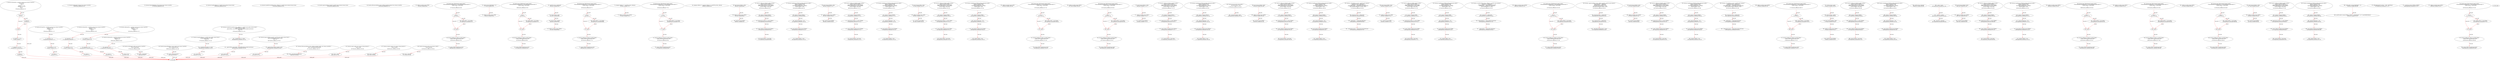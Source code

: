 digraph  {
13 [label="2_ function mul(uint256 a, uint256 b) internal pure returns (uint256) {\n        if (a == 0) {\n            return 0;\n        }\n        uint256 c = a * b;\n        require(c / a == b);\n        return c;\n    }\n13-function_definition-3-10", method="mul(uint256 a,uint256 b)", type_label=function_definition];
30 [label="3_ if_a == 0\n30-if-4-6", method="mul(uint256 a,uint256 b)", type_label=if];
2378 [label="3_ end_if", method="mul(uint256 a,uint256 b)", type_label=end_if];
35 [label="4_ return 0;\n35-return-5-5", method="mul(uint256 a,uint256 b)", type_label=return];
37 [label="6_ uint256 c = a * b;\n37-new_variable-7-7", method="mul(uint256 a,uint256 b)", type_label=new_variable];
45 [label="7_ require(c / a == b);\n45-expression_statement-8-8", method="mul(uint256 a,uint256 b)", type_label=expression_statement];
54 [label="8_ return c;\n54-return-9-9", method="mul(uint256 a,uint256 b)", type_label=return];
56 [label="10_ function div(uint256 a, uint256 b) internal pure returns (uint256) {\n        require(b > 0);\n        uint256 c = a / b;\n        return c;\n    }\n56-function_definition-11-15", method="div(uint256 a,uint256 b)", type_label=function_definition];
73 [label="11_ require(b > 0);\n73-expression_statement-12-12", method="div(uint256 a,uint256 b)", type_label=expression_statement];
80 [label="12_ uint256 c = a / b;\n80-new_variable-13-13", method="div(uint256 a,uint256 b)", type_label=new_variable];
88 [label="13_ return c;\n88-return-14-14", method="div(uint256 a,uint256 b)", type_label=return];
90 [label="15_ function sub(uint256 a, uint256 b) internal pure returns (uint256) {\n        require(b <= a);\n        uint256 c = a - b;\n        return c;\n    }\n90-function_definition-16-20", method="sub(uint256 a,uint256 b)", type_label=function_definition];
107 [label="16_ require(b <= a);\n107-expression_statement-17-17", method="sub(uint256 a,uint256 b)", type_label=expression_statement];
114 [label="17_ uint256 c = a - b;\n114-new_variable-18-18", method="sub(uint256 a,uint256 b)", type_label=new_variable];
122 [label="18_ return c;\n122-return-19-19", method="sub(uint256 a,uint256 b)", type_label=return];
124 [label="20_ function add(uint256 a, uint256 b) internal pure returns (uint256) {\n        uint256 c = a + b;\n        require(c >= a);\n        return c;\n    }\n124-function_definition-21-25", method="add(uint256 a,uint256 b)", type_label=function_definition];
141 [label="21_ uint256 c = a + b;\n141-new_variable-22-22", method="add(uint256 a,uint256 b)", type_label=new_variable];
149 [label="22_ require(c >= a);\n149-expression_statement-23-23", method="add(uint256 a,uint256 b)", type_label=expression_statement];
156 [label="23_ return c;\n156-return-24-24", method="add(uint256 a,uint256 b)", type_label=return];
158 [label="25_ function mod(uint256 a, uint256 b) internal pure returns (uint256) {\n        require(b != 0);\n        return a % b;\n    }\n158-function_definition-26-29", method="mod(uint256 a,uint256 b)", type_label=function_definition];
175 [label="26_ require(b != 0);\n175-expression_statement-27-27", method="mod(uint256 a,uint256 b)", type_label=expression_statement];
182 [label="27_ return a % b;\n182-return-28-28", method="mod(uint256 a,uint256 b)", type_label=return];
189 [label="31_ function totalSupply() external view returns (uint256);\n189-function_definition-32-32", method="totalSupply()", type_label=function_definition];
197 [label="32_ function balanceOf(address who) external view returns (uint256);\n197-function_definition-33-33", method="balanceOf(address who)", type_label=function_definition];
209 [label="33_ function transfer(address to, uint256 value) external returns (bool);\n209-function_definition-34-34", method="transfer(address to,uint256 value)", type_label=function_definition];
224 [label="34_ function transferFrom(address from, address to, uint256 value) external returns (bool);\n224-function_definition-35-35", method="transferFrom(address from,address to,uint256 value)", type_label=function_definition];
243 [label="35_ function approve(address spender, uint256 value) external returns (bool);\n243-function_definition-36-36", method="approve(address spender,uint256 value)", type_label=function_definition];
258 [label="36_ function allowance(address owner, address spender) external view returns (uint256);\n258-function_definition-37-37", method="allowance(address owner,address spender)", type_label=function_definition];
323 [label="43_ address payable winner_TOD3;\n323-new_variable-44-44", method="", type_label=new_variable];
327 [label="44_ function play_TOD3(bytes32 guess) public{\n       if (keccak256(abi.encode(guess)) == keccak256(abi.encode('hello'))) {\n            winner_TOD3 = msg.sender;\n        }\n    }\n327-function_definition-45-49", method="play_TOD3(bytes32 guess)", type_label=function_definition];
335 [label="45_ if\n335-if-46-48", method="play_TOD3(bytes32 guess)", type_label=if];
2683 [label="45_ end_if", method="play_TOD3(bytes32 guess)", type_label=end_if];
357 [label="46_ winner_TOD3 = msg.sender;\n357-expression_statement-47-47", method="play_TOD3(bytes32 guess)", type_label=expression_statement];
363 [label="49_ function getReward_TOD3() payable public{\n       winner_TOD3.transfer(msg.value);\n    }\n363-function_definition-50-52", method="getReward_TOD3()", type_label=function_definition];
368 [label="50_ winner_TOD3.transfer(msg.value);\n368-expression_statement-51-51", method="getReward_TOD3()", type_label=expression_statement];
377 [label="52_ uint8 constant DECIMALS = 18;\n377-new_variable-53-53", method="", type_label=new_variable];
382 [label="53_ address payable winner_TOD9;\n382-new_variable-54-54", method="", type_label=new_variable];
386 [label="54_ function play_TOD9(bytes32 guess) public{\n       if (keccak256(abi.encode(guess)) == keccak256(abi.encode('hello'))) {\n            winner_TOD9 = msg.sender;\n        }\n    }\n386-function_definition-55-59", method="play_TOD9(bytes32 guess)", type_label=function_definition];
394 [label="55_ if\n394-if-56-58", method="play_TOD9(bytes32 guess)", type_label=if];
2742 [label="55_ end_if", method="play_TOD9(bytes32 guess)", type_label=end_if];
416 [label="56_ winner_TOD9 = msg.sender;\n416-expression_statement-57-57", method="play_TOD9(bytes32 guess)", type_label=expression_statement];
422 [label="59_ function getReward_TOD9() payable public{\n       winner_TOD9.transfer(msg.value);\n    }\n422-function_definition-60-62", method="getReward_TOD9()", type_label=function_definition];
427 [label="60_ winner_TOD9.transfer(msg.value);\n427-expression_statement-61-61", method="getReward_TOD9()", type_label=expression_statement];
436 [label="62_ uint256 private _totalSupply;\n436-new_variable-63-63", method="", type_label=new_variable];
441 [label="63_ string private _name;\n441-new_variable-64-64", method="", type_label=new_variable];
446 [label="64_ string private _symbol;\n446-new_variable-65-65", method="", type_label=new_variable];
451 [label="65_ address payable winner_TOD25;\n451-new_variable-66-66", method="", type_label=new_variable];
455 [label="66_ function play_TOD25(bytes32 guess) public{\n       if (keccak256(abi.encode(guess)) == keccak256(abi.encode('hello'))) {\n            winner_TOD25 = msg.sender;\n        }\n    }\n455-function_definition-67-71", method="play_TOD25(bytes32 guess)", type_label=function_definition];
463 [label="67_ if\n463-if-68-70", method="play_TOD25(bytes32 guess)", type_label=if];
2811 [label="67_ end_if", method="play_TOD25(bytes32 guess)", type_label=end_if];
485 [label="68_ winner_TOD25 = msg.sender;\n485-expression_statement-69-69", method="play_TOD25(bytes32 guess)", type_label=expression_statement];
491 [label="71_ function getReward_TOD25() payable public{\n       winner_TOD25.transfer(msg.value);\n    }\n491-function_definition-72-74", method="getReward_TOD25()", type_label=function_definition];
496 [label="72_ winner_TOD25.transfer(msg.value);\n496-expression_statement-73-73", method="getReward_TOD25()", type_label=expression_statement];
505 [label="74_ mapping (address => uint256) private _balances;\n505-new_variable-75-75", method="", type_label=new_variable];
512 [label="75_ address payable winner_TOD19;\n512-new_variable-76-76", method="", type_label=new_variable];
516 [label="76_ function play_TOD19(bytes32 guess) public{\n       if (keccak256(abi.encode(guess)) == keccak256(abi.encode('hello'))) {\n            winner_TOD19 = msg.sender;\n        }\n    }\n516-function_definition-77-81", method="play_TOD19(bytes32 guess)", type_label=function_definition];
524 [label="77_ if\n524-if-78-80", method="play_TOD19(bytes32 guess)", type_label=if];
2872 [label="77_ end_if", method="play_TOD19(bytes32 guess)", type_label=end_if];
546 [label="78_ winner_TOD19 = msg.sender;\n546-expression_statement-79-79", method="play_TOD19(bytes32 guess)", type_label=expression_statement];
552 [label="81_ function getReward_TOD19() payable public{\n       winner_TOD19.transfer(msg.value);\n    }\n552-function_definition-82-84", method="getReward_TOD19()", type_label=function_definition];
557 [label="82_ winner_TOD19.transfer(msg.value);\n557-expression_statement-83-83", method="getReward_TOD19()", type_label=expression_statement];
566 [label="84_ mapping (address => mapping (address => uint256)) private _allowed;\n566-new_variable-85-85", method="", type_label=new_variable];
575 [label="85_ function totalSupply() public view returns (uint256) {\n        return _totalSupply;\n    }\n575-function_definition-86-88", method="totalSupply()", type_label=function_definition];
584 [label="86_ return _totalSupply;\n584-return-87-87", method="totalSupply()", type_label=return];
586 [label="88_ bool claimed_TOD32 = false;\n586-new_variable-89-89", method="", type_label=new_variable];
592 [label="89_ address payable owner_TOD32;\n592-new_variable-90-90", method="", type_label=new_variable];
596 [label="90_ uint256 reward_TOD32;\n596-new_variable-91-91", method="", type_label=new_variable];
600 [label="91_ function setReward_TOD32() public payable {\n        require (!claimed_TOD32);\n        require(msg.sender == owner_TOD32);\n        owner_TOD32.transfer(reward_TOD32);\n        reward_TOD32 = msg.value;\n    }\n600-function_definition-92-97", method="setReward_TOD32()", type_label=function_definition];
605 [label="92_ require (!claimed_TOD32);\n605-expression_statement-93-93", method="setReward_TOD32()", type_label=expression_statement];
611 [label="93_ require(msg.sender == owner_TOD32);\n611-expression_statement-94-94", method="setReward_TOD32()", type_label=expression_statement];
620 [label="94_ owner_TOD32.transfer(reward_TOD32);\n620-expression_statement-95-95", method="setReward_TOD32()", type_label=expression_statement];
627 [label="95_ reward_TOD32 = msg.value;\n627-expression_statement-96-96", method="setReward_TOD32()", type_label=expression_statement];
633 [label="97_ function claimReward_TOD32(uint256 submission) public {\n        require (!claimed_TOD32);\n        require(submission < 10);\n        msg.sender.transfer(reward_TOD32);\n        claimed_TOD32 = true;\n    }\n633-function_definition-98-103", method="claimReward_TOD32(uint256 submission)", type_label=function_definition];
641 [label="98_ require (!claimed_TOD32);\n641-expression_statement-99-99", method="claimReward_TOD32(uint256 submission)", type_label=expression_statement];
647 [label="99_ require(submission < 10);\n647-expression_statement-100-100", method="claimReward_TOD32(uint256 submission)", type_label=expression_statement];
654 [label="100_ msg.sender.transfer(reward_TOD32);\n654-expression_statement-101-101", method="claimReward_TOD32(uint256 submission)", type_label=expression_statement];
663 [label="101_ claimed_TOD32 = true;\n663-expression_statement-102-102", method="claimReward_TOD32(uint256 submission)", type_label=expression_statement];
668 [label="103_ function balanceOf(address owner) public view returns (uint256) {\n        return _balances[owner];\n    }\n668-function_definition-104-106", method="balanceOf(address owner)", type_label=function_definition];
681 [label="104_ return _balances[owner];\n681-return-105-105", method="balanceOf(address owner)", type_label=return];
685 [label="106_ bool claimed_TOD38 = false;\n685-new_variable-107-107", method="", type_label=new_variable];
691 [label="107_ address payable owner_TOD38;\n691-new_variable-108-108", method="", type_label=new_variable];
695 [label="108_ uint256 reward_TOD38;\n695-new_variable-109-109", method="", type_label=new_variable];
699 [label="109_ function setReward_TOD38() public payable {\n        require (!claimed_TOD38);\n        require(msg.sender == owner_TOD38);\n        owner_TOD38.transfer(reward_TOD38);\n        reward_TOD38 = msg.value;\n    }\n699-function_definition-110-115", method="setReward_TOD38()", type_label=function_definition];
704 [label="110_ require (!claimed_TOD38);\n704-expression_statement-111-111", method="setReward_TOD38()", type_label=expression_statement];
710 [label="111_ require(msg.sender == owner_TOD38);\n710-expression_statement-112-112", method="setReward_TOD38()", type_label=expression_statement];
719 [label="112_ owner_TOD38.transfer(reward_TOD38);\n719-expression_statement-113-113", method="setReward_TOD38()", type_label=expression_statement];
726 [label="113_ reward_TOD38 = msg.value;\n726-expression_statement-114-114", method="setReward_TOD38()", type_label=expression_statement];
732 [label="115_ function claimReward_TOD38(uint256 submission) public {\n        require (!claimed_TOD38);\n        require(submission < 10);\n        msg.sender.transfer(reward_TOD38);\n        claimed_TOD38 = true;\n    }\n732-function_definition-116-121", method="claimReward_TOD38(uint256 submission)", type_label=function_definition];
740 [label="116_ require (!claimed_TOD38);\n740-expression_statement-117-117", method="claimReward_TOD38(uint256 submission)", type_label=expression_statement];
746 [label="117_ require(submission < 10);\n746-expression_statement-118-118", method="claimReward_TOD38(uint256 submission)", type_label=expression_statement];
753 [label="118_ msg.sender.transfer(reward_TOD38);\n753-expression_statement-119-119", method="claimReward_TOD38(uint256 submission)", type_label=expression_statement];
762 [label="119_ claimed_TOD38 = true;\n762-expression_statement-120-120", method="claimReward_TOD38(uint256 submission)", type_label=expression_statement];
767 [label="121_ function transfer(address to, uint256 value) public returns (bool) {\n        _transfer(msg.sender, to, value);\n        return true;\n    }\n767-function_definition-122-125", method="transfer(address to,uint256 value)", type_label=function_definition];
783 [label="122_ _transfer(msg.sender, to, value);\n783-expression_statement-123-123", method="transfer(address to,uint256 value)", type_label=expression_statement];
794 [label="123_ return true;\n794-return-124-124", method="transfer(address to,uint256 value)", type_label=return];
797 [label="125_ bool claimed_TOD4 = false;\n797-new_variable-126-126", method="", type_label=new_variable];
803 [label="126_ address payable owner_TOD4;\n803-new_variable-127-127", method="", type_label=new_variable];
807 [label="127_ uint256 reward_TOD4;\n807-new_variable-128-128", method="", type_label=new_variable];
811 [label="128_ function setReward_TOD4() public payable {\n        require (!claimed_TOD4);\n        require(msg.sender == owner_TOD4);\n        owner_TOD4.transfer(reward_TOD4);\n        reward_TOD4 = msg.value;\n    }\n811-function_definition-129-134", method="setReward_TOD4()", type_label=function_definition];
816 [label="129_ require (!claimed_TOD4);\n816-expression_statement-130-130", method="setReward_TOD4()", type_label=expression_statement];
822 [label="130_ require(msg.sender == owner_TOD4);\n822-expression_statement-131-131", method="setReward_TOD4()", type_label=expression_statement];
831 [label="131_ owner_TOD4.transfer(reward_TOD4);\n831-expression_statement-132-132", method="setReward_TOD4()", type_label=expression_statement];
838 [label="132_ reward_TOD4 = msg.value;\n838-expression_statement-133-133", method="setReward_TOD4()", type_label=expression_statement];
844 [label="134_ function claimReward_TOD4(uint256 submission) public {\n        require (!claimed_TOD4);\n        require(submission < 10);\n        msg.sender.transfer(reward_TOD4);\n        claimed_TOD4 = true;\n    }\n844-function_definition-135-140", method="claimReward_TOD4(uint256 submission)", type_label=function_definition];
852 [label="135_ require (!claimed_TOD4);\n852-expression_statement-136-136", method="claimReward_TOD4(uint256 submission)", type_label=expression_statement];
858 [label="136_ require(submission < 10);\n858-expression_statement-137-137", method="claimReward_TOD4(uint256 submission)", type_label=expression_statement];
865 [label="137_ msg.sender.transfer(reward_TOD4);\n865-expression_statement-138-138", method="claimReward_TOD4(uint256 submission)", type_label=expression_statement];
874 [label="138_ claimed_TOD4 = true;\n874-expression_statement-139-139", method="claimReward_TOD4(uint256 submission)", type_label=expression_statement];
879 [label="140_ function transferFrom(address from, address to, uint256 value) public returns (bool) {\n         _transfer(from, to, value);\n         _approve(from, msg.sender, _allowed[from][msg.sender].sub(value));\n         return true;\n    }\n879-function_definition-141-145", method="transferFrom(address from,address to,uint256 value)", type_label=function_definition];
899 [label="141_ _transfer(from, to, value);\n899-expression_statement-142-142", method="transferFrom(address from,address to,uint256 value)", type_label=expression_statement];
908 [label="142_ _approve(from, msg.sender, _allowed[from][msg.sender].sub(value));\n908-expression_statement-143-143", method="transferFrom(address from,address to,uint256 value)", type_label=expression_statement];
930 [label="143_ return true;\n930-return-144-144", method="transferFrom(address from,address to,uint256 value)", type_label=return];
933 [label="145_ address payable winner_TOD7;\n933-new_variable-146-146", method="", type_label=new_variable];
937 [label="146_ function play_TOD7(bytes32 guess) public{\n       if (keccak256(abi.encode(guess)) == keccak256(abi.encode('hello'))) {\n            winner_TOD7 = msg.sender;\n        }\n    }\n937-function_definition-147-151", method="play_TOD7(bytes32 guess)", type_label=function_definition];
945 [label="147_ if\n945-if-148-150", method="play_TOD7(bytes32 guess)", type_label=if];
3293 [label="147_ end_if", method="play_TOD7(bytes32 guess)", type_label=end_if];
967 [label="148_ winner_TOD7 = msg.sender;\n967-expression_statement-149-149", method="play_TOD7(bytes32 guess)", type_label=expression_statement];
973 [label="151_ function getReward_TOD7() payable public{\n       winner_TOD7.transfer(msg.value);\n    }\n973-function_definition-152-154", method="getReward_TOD7()", type_label=function_definition];
978 [label="152_ winner_TOD7.transfer(msg.value);\n978-expression_statement-153-153", method="getReward_TOD7()", type_label=expression_statement];
987 [label="154_ function approve(address spender, uint256 value) public returns (bool) {\n        _approve(msg.sender, spender, value);\n        return true;\n    }\n987-function_definition-155-158", method="approve(address spender,uint256 value)", type_label=function_definition];
1003 [label="155_ _approve(msg.sender, spender, value);\n1003-expression_statement-156-156", method="approve(address spender,uint256 value)", type_label=expression_statement];
1014 [label="156_ return true;\n1014-return-157-157", method="approve(address spender,uint256 value)", type_label=return];
1017 [label="158_ address payable winner_TOD23;\n1017-new_variable-159-159", method="", type_label=new_variable];
1021 [label="159_ function play_TOD23(bytes32 guess) public{\n       if (keccak256(abi.encode(guess)) == keccak256(abi.encode('hello'))) {\n            winner_TOD23 = msg.sender;\n        }\n    }\n1021-function_definition-160-164", method="play_TOD23(bytes32 guess)", type_label=function_definition];
1029 [label="160_ if\n1029-if-161-163", method="play_TOD23(bytes32 guess)", type_label=if];
3377 [label="160_ end_if", method="play_TOD23(bytes32 guess)", type_label=end_if];
1051 [label="161_ winner_TOD23 = msg.sender;\n1051-expression_statement-162-162", method="play_TOD23(bytes32 guess)", type_label=expression_statement];
1057 [label="164_ function getReward_TOD23() payable public{\n       winner_TOD23.transfer(msg.value);\n    }\n1057-function_definition-165-167", method="getReward_TOD23()", type_label=function_definition];
1062 [label="165_ winner_TOD23.transfer(msg.value);\n1062-expression_statement-166-166", method="getReward_TOD23()", type_label=expression_statement];
1071 [label="167_ function allowance(address owner, address spender) public view returns (uint256) {\n        return _allowed[owner][spender];\n    }\n1071-function_definition-168-170", method="allowance(address owner,address spender)", type_label=function_definition];
1088 [label="168_ return _allowed[owner][spender];\n1088-return-169-169", method="allowance(address owner,address spender)", type_label=return];
1094 [label="170_ bool claimed_TOD14 = false;\n1094-new_variable-171-171", method="", type_label=new_variable];
1100 [label="171_ address payable owner_TOD14;\n1100-new_variable-172-172", method="", type_label=new_variable];
1104 [label="172_ uint256 reward_TOD14;\n1104-new_variable-173-173", method="", type_label=new_variable];
1108 [label="173_ function setReward_TOD14() public payable {\n        require (!claimed_TOD14);\n        require(msg.sender == owner_TOD14);\n        owner_TOD14.transfer(reward_TOD14);\n        reward_TOD14 = msg.value;\n    }\n1108-function_definition-174-179", method="setReward_TOD14()", type_label=function_definition];
1113 [label="174_ require (!claimed_TOD14);\n1113-expression_statement-175-175", method="setReward_TOD14()", type_label=expression_statement];
1119 [label="175_ require(msg.sender == owner_TOD14);\n1119-expression_statement-176-176", method="setReward_TOD14()", type_label=expression_statement];
1128 [label="176_ owner_TOD14.transfer(reward_TOD14);\n1128-expression_statement-177-177", method="setReward_TOD14()", type_label=expression_statement];
1135 [label="177_ reward_TOD14 = msg.value;\n1135-expression_statement-178-178", method="setReward_TOD14()", type_label=expression_statement];
1141 [label="179_ function claimReward_TOD14(uint256 submission) public {\n        require (!claimed_TOD14);\n        require(submission < 10);\n        msg.sender.transfer(reward_TOD14);\n        claimed_TOD14 = true;\n    }\n1141-function_definition-180-185", method="claimReward_TOD14(uint256 submission)", type_label=function_definition];
1149 [label="180_ require (!claimed_TOD14);\n1149-expression_statement-181-181", method="claimReward_TOD14(uint256 submission)", type_label=expression_statement];
1155 [label="181_ require(submission < 10);\n1155-expression_statement-182-182", method="claimReward_TOD14(uint256 submission)", type_label=expression_statement];
1162 [label="182_ msg.sender.transfer(reward_TOD14);\n1162-expression_statement-183-183", method="claimReward_TOD14(uint256 submission)", type_label=expression_statement];
1171 [label="183_ claimed_TOD14 = true;\n1171-expression_statement-184-184", method="claimReward_TOD14(uint256 submission)", type_label=expression_statement];
1176 [label="185_ function burn(uint256 value) public {\n        _burn(msg.sender, value);\n    }\n1176-function_definition-186-188", method="burn(uint256 value)", type_label=function_definition];
1184 [label="186_ _burn(msg.sender, value);\n1184-expression_statement-187-187", method="burn(uint256 value)", type_label=expression_statement];
1193 [label="188_ bool claimed_TOD30 = false;\n1193-new_variable-189-189", method="", type_label=new_variable];
1199 [label="189_ address payable owner_TOD30;\n1199-new_variable-190-190", method="", type_label=new_variable];
1203 [label="190_ uint256 reward_TOD30;\n1203-new_variable-191-191", method="", type_label=new_variable];
1207 [label="191_ function setReward_TOD30() public payable {\n        require (!claimed_TOD30);\n        require(msg.sender == owner_TOD30);\n        owner_TOD30.transfer(reward_TOD30);\n        reward_TOD30 = msg.value;\n    }\n1207-function_definition-192-197", method="setReward_TOD30()", type_label=function_definition];
1212 [label="192_ require (!claimed_TOD30);\n1212-expression_statement-193-193", method="setReward_TOD30()", type_label=expression_statement];
1218 [label="193_ require(msg.sender == owner_TOD30);\n1218-expression_statement-194-194", method="setReward_TOD30()", type_label=expression_statement];
1227 [label="194_ owner_TOD30.transfer(reward_TOD30);\n1227-expression_statement-195-195", method="setReward_TOD30()", type_label=expression_statement];
1234 [label="195_ reward_TOD30 = msg.value;\n1234-expression_statement-196-196", method="setReward_TOD30()", type_label=expression_statement];
1240 [label="197_ function claimReward_TOD30(uint256 submission) public {\n        require (!claimed_TOD30);\n        require(submission < 10);\n        msg.sender.transfer(reward_TOD30);\n        claimed_TOD30 = true;\n    }\n1240-function_definition-198-203", method="claimReward_TOD30(uint256 submission)", type_label=function_definition];
1248 [label="198_ require (!claimed_TOD30);\n1248-expression_statement-199-199", method="claimReward_TOD30(uint256 submission)", type_label=expression_statement];
1254 [label="199_ require(submission < 10);\n1254-expression_statement-200-200", method="claimReward_TOD30(uint256 submission)", type_label=expression_statement];
1261 [label="200_ msg.sender.transfer(reward_TOD30);\n1261-expression_statement-201-201", method="claimReward_TOD30(uint256 submission)", type_label=expression_statement];
1270 [label="201_ claimed_TOD30 = true;\n1270-expression_statement-202-202", method="claimReward_TOD30(uint256 submission)", type_label=expression_statement];
1275 [label="203_ function _mint(address account, uint256 value) internal {\n        require(account != address(0));\n        _totalSupply = _totalSupply.add(value);\n        _balances[account] = _balances[account].add(value);\n        emit Transfer(address(0), account, value);\n    }\n1275-function_definition-204-209", method="_mint(address account,uint256 value)", type_label=function_definition];
1287 [label="204_ require(account != address(0));\n1287-expression_statement-205-205", method="_mint(address account,uint256 value)", type_label=expression_statement];
1296 [label="205_ _totalSupply = _totalSupply.add(value);\n1296-expression_statement-206-206", method="_mint(address account,uint256 value)", type_label=expression_statement];
1305 [label="206_ _balances[account] = _balances[account].add(value);\n1305-expression_statement-207-207", method="_mint(address account,uint256 value)", type_label=expression_statement];
1328 [label="209_ bool claimed_TOD8 = false;\n1328-new_variable-210-210", method="", type_label=new_variable];
1334 [label="210_ address payable owner_TOD8;\n1334-new_variable-211-211", method="", type_label=new_variable];
1338 [label="211_ uint256 reward_TOD8;\n1338-new_variable-212-212", method="", type_label=new_variable];
1342 [label="212_ function setReward_TOD8() public payable {\n        require (!claimed_TOD8);\n        require(msg.sender == owner_TOD8);\n        owner_TOD8.transfer(reward_TOD8);\n        reward_TOD8 = msg.value;\n    }\n1342-function_definition-213-218", method="setReward_TOD8()", type_label=function_definition];
1347 [label="213_ require (!claimed_TOD8);\n1347-expression_statement-214-214", method="setReward_TOD8()", type_label=expression_statement];
1353 [label="214_ require(msg.sender == owner_TOD8);\n1353-expression_statement-215-215", method="setReward_TOD8()", type_label=expression_statement];
1362 [label="215_ owner_TOD8.transfer(reward_TOD8);\n1362-expression_statement-216-216", method="setReward_TOD8()", type_label=expression_statement];
1369 [label="216_ reward_TOD8 = msg.value;\n1369-expression_statement-217-217", method="setReward_TOD8()", type_label=expression_statement];
1375 [label="218_ function claimReward_TOD8(uint256 submission) public {\n        require (!claimed_TOD8);\n        require(submission < 10);\n        msg.sender.transfer(reward_TOD8);\n        claimed_TOD8 = true;\n    }\n1375-function_definition-219-224", method="claimReward_TOD8(uint256 submission)", type_label=function_definition];
1383 [label="219_ require (!claimed_TOD8);\n1383-expression_statement-220-220", method="claimReward_TOD8(uint256 submission)", type_label=expression_statement];
1389 [label="220_ require(submission < 10);\n1389-expression_statement-221-221", method="claimReward_TOD8(uint256 submission)", type_label=expression_statement];
1396 [label="221_ msg.sender.transfer(reward_TOD8);\n1396-expression_statement-222-222", method="claimReward_TOD8(uint256 submission)", type_label=expression_statement];
1405 [label="222_ claimed_TOD8 = true;\n1405-expression_statement-223-223", method="claimReward_TOD8(uint256 submission)", type_label=expression_statement];
1410 [label="224_ function _transfer(address from, address to, uint256 value) internal {\n        require(to != address(0));\n        _balances[from] = _balances[from].sub(value);\n        _balances[to] = _balances[to].add(value);\n        emit Transfer(from, to, value);\n    }\n1410-function_definition-225-230", method="_transfer(address from,address to,uint256 value)", type_label=function_definition];
1426 [label="225_ require(to != address(0));\n1426-expression_statement-226-226", method="_transfer(address from,address to,uint256 value)", type_label=expression_statement];
1435 [label="226_ _balances[from] = _balances[from].sub(value);\n1435-expression_statement-227-227", method="_transfer(address from,address to,uint256 value)", type_label=expression_statement];
1448 [label="227_ _balances[to] = _balances[to].add(value);\n1448-expression_statement-228-228", method="_transfer(address from,address to,uint256 value)", type_label=expression_statement];
1469 [label="230_ address payable winner_TOD39;\n1469-new_variable-231-231", method="", type_label=new_variable];
1473 [label="231_ function play_TOD39(bytes32 guess) public{\n       if (keccak256(abi.encode(guess)) == keccak256(abi.encode('hello'))) {\n            winner_TOD39 = msg.sender;\n        }\n    }\n1473-function_definition-232-236", method="play_TOD39(bytes32 guess)", type_label=function_definition];
1481 [label="232_ if\n1481-if-233-235", method="play_TOD39(bytes32 guess)", type_label=if];
3829 [label="232_ end_if", method="play_TOD39(bytes32 guess)", type_label=end_if];
1503 [label="233_ winner_TOD39 = msg.sender;\n1503-expression_statement-234-234", method="play_TOD39(bytes32 guess)", type_label=expression_statement];
1509 [label="236_ function getReward_TOD39() payable public{\n       winner_TOD39.transfer(msg.value);\n    }\n1509-function_definition-237-239", method="getReward_TOD39()", type_label=function_definition];
1514 [label="237_ winner_TOD39.transfer(msg.value);\n1514-expression_statement-238-238", method="getReward_TOD39()", type_label=expression_statement];
1523 [label="239_ function _approve(address owner, address spender, uint256 value) internal {\n        require(spender != address(0));\n        require(owner != address(0));\n        _allowed[owner][spender] = value;\n        emit Approval(owner, spender, value);\n    }\n1523-function_definition-240-245", method="_approve(address owner,address spender,uint256 value)", type_label=function_definition];
1539 [label="240_ require(spender != address(0));\n1539-expression_statement-241-241", method="_approve(address owner,address spender,uint256 value)", type_label=expression_statement];
1548 [label="241_ require(owner != address(0));\n1548-expression_statement-242-242", method="_approve(address owner,address spender,uint256 value)", type_label=expression_statement];
1557 [label="242_ _allowed[owner][spender] = value;\n1557-expression_statement-243-243", method="_approve(address owner,address spender,uint256 value)", type_label=expression_statement];
1573 [label="245_ bool claimed_TOD36 = false;\n1573-new_variable-246-246", method="", type_label=new_variable];
1579 [label="246_ address payable owner_TOD36;\n1579-new_variable-247-247", method="", type_label=new_variable];
1583 [label="247_ uint256 reward_TOD36;\n1583-new_variable-248-248", method="", type_label=new_variable];
1587 [label="248_ function setReward_TOD36() public payable {\n        require (!claimed_TOD36);\n        require(msg.sender == owner_TOD36);\n        owner_TOD36.transfer(reward_TOD36);\n        reward_TOD36 = msg.value;\n    }\n1587-function_definition-249-254", method="setReward_TOD36()", type_label=function_definition];
1592 [label="249_ require (!claimed_TOD36);\n1592-expression_statement-250-250", method="setReward_TOD36()", type_label=expression_statement];
1598 [label="250_ require(msg.sender == owner_TOD36);\n1598-expression_statement-251-251", method="setReward_TOD36()", type_label=expression_statement];
1607 [label="251_ owner_TOD36.transfer(reward_TOD36);\n1607-expression_statement-252-252", method="setReward_TOD36()", type_label=expression_statement];
1614 [label="252_ reward_TOD36 = msg.value;\n1614-expression_statement-253-253", method="setReward_TOD36()", type_label=expression_statement];
1620 [label="254_ function claimReward_TOD36(uint256 submission) public {\n        require (!claimed_TOD36);\n        require(submission < 10);\n        msg.sender.transfer(reward_TOD36);\n        claimed_TOD36 = true;\n    }\n1620-function_definition-255-260", method="claimReward_TOD36(uint256 submission)", type_label=function_definition];
1628 [label="255_ require (!claimed_TOD36);\n1628-expression_statement-256-256", method="claimReward_TOD36(uint256 submission)", type_label=expression_statement];
1634 [label="256_ require(submission < 10);\n1634-expression_statement-257-257", method="claimReward_TOD36(uint256 submission)", type_label=expression_statement];
1641 [label="257_ msg.sender.transfer(reward_TOD36);\n1641-expression_statement-258-258", method="claimReward_TOD36(uint256 submission)", type_label=expression_statement];
1650 [label="258_ claimed_TOD36 = true;\n1650-expression_statement-259-259", method="claimReward_TOD36(uint256 submission)", type_label=expression_statement];
1655 [label="260_ function _burn(address account, uint256 value) internal {\n        require(account != address(0));\n        _totalSupply = _totalSupply.sub(value);\n        _balances[account] = _balances[account].sub(value);\n        emit Transfer(account, address(0), value);\n    }\n1655-function_definition-261-266", method="_burn(address account,uint256 value)", type_label=function_definition];
1667 [label="261_ require(account != address(0));\n1667-expression_statement-262-262", method="_burn(address account,uint256 value)", type_label=expression_statement];
1676 [label="262_ _totalSupply = _totalSupply.sub(value);\n1676-expression_statement-263-263", method="_burn(address account,uint256 value)", type_label=expression_statement];
1685 [label="263_ _balances[account] = _balances[account].sub(value);\n1685-expression_statement-264-264", method="_burn(address account,uint256 value)", type_label=expression_statement];
1708 [label="266_ address payable winner_TOD35;\n1708-new_variable-267-267", method="", type_label=new_variable];
1712 [label="267_ function play_TOD35(bytes32 guess) public{\n       if (keccak256(abi.encode(guess)) == keccak256(abi.encode('hello'))) {\n            winner_TOD35 = msg.sender;\n        }\n    }\n1712-function_definition-268-272", method="play_TOD35(bytes32 guess)", type_label=function_definition];
1720 [label="268_ if\n1720-if-269-271", method="play_TOD35(bytes32 guess)", type_label=if];
4068 [label="268_ end_if", method="play_TOD35(bytes32 guess)", type_label=end_if];
1742 [label="269_ winner_TOD35 = msg.sender;\n1742-expression_statement-270-270", method="play_TOD35(bytes32 guess)", type_label=expression_statement];
1748 [label="272_ function getReward_TOD35() payable public{\n       winner_TOD35.transfer(msg.value);\n    }\n1748-function_definition-273-275", method="getReward_TOD35()", type_label=function_definition];
1753 [label="273_ winner_TOD35.transfer(msg.value);\n1753-expression_statement-274-274", method="getReward_TOD35()", type_label=expression_statement];
1768 [label="277_ string private _name;\n1768-new_variable-278-278", method="", type_label=new_variable];
1773 [label="278_ string private _symbol;\n1773-new_variable-279-279", method="", type_label=new_variable];
1778 [label="279_ bool claimed_TOD26 = false;\n1778-new_variable-280-280", method="", type_label=new_variable];
1784 [label="280_ address payable owner_TOD26;\n1784-new_variable-281-281", method="", type_label=new_variable];
1788 [label="281_ uint256 reward_TOD26;\n1788-new_variable-282-282", method="", type_label=new_variable];
1792 [label="282_ function setReward_TOD26() public payable {\n        require (!claimed_TOD26);\n        require(msg.sender == owner_TOD26);\n        owner_TOD26.transfer(reward_TOD26);\n        reward_TOD26 = msg.value;\n    }\n1792-function_definition-283-288", method="setReward_TOD26()", type_label=function_definition];
1797 [label="283_ require (!claimed_TOD26);\n1797-expression_statement-284-284", method="setReward_TOD26()", type_label=expression_statement];
1803 [label="284_ require(msg.sender == owner_TOD26);\n1803-expression_statement-285-285", method="setReward_TOD26()", type_label=expression_statement];
1812 [label="285_ owner_TOD26.transfer(reward_TOD26);\n1812-expression_statement-286-286", method="setReward_TOD26()", type_label=expression_statement];
1819 [label="286_ reward_TOD26 = msg.value;\n1819-expression_statement-287-287", method="setReward_TOD26()", type_label=expression_statement];
1825 [label="288_ function claimReward_TOD26(uint256 submission) public {\n        require (!claimed_TOD26);\n        require(submission < 10);\n        msg.sender.transfer(reward_TOD26);\n        claimed_TOD26 = true;\n    }\n1825-function_definition-289-294", method="claimReward_TOD26(uint256 submission)", type_label=function_definition];
1833 [label="289_ require (!claimed_TOD26);\n1833-expression_statement-290-290", method="claimReward_TOD26(uint256 submission)", type_label=expression_statement];
1839 [label="290_ require(submission < 10);\n1839-expression_statement-291-291", method="claimReward_TOD26(uint256 submission)", type_label=expression_statement];
1846 [label="291_ msg.sender.transfer(reward_TOD26);\n1846-expression_statement-292-292", method="claimReward_TOD26(uint256 submission)", type_label=expression_statement];
1855 [label="292_ claimed_TOD26 = true;\n1855-expression_statement-293-293", method="claimReward_TOD26(uint256 submission)", type_label=expression_statement];
1860 [label="294_ uint8 private _decimals;\n1860-new_variable-295-295", method="", type_label=new_variable];
1879 [label="296_ _name = name;\n1879-expression_statement-297-297", method="", type_label=expression_statement];
1883 [label="297_ _symbol = symbol;\n1883-expression_statement-298-298", method="", type_label=expression_statement];
1887 [label="298_ _decimals = decimals;\n1887-expression_statement-299-299", method="", type_label=expression_statement];
1891 [label="300_ bool claimed_TOD40 = false;\n1891-new_variable-301-301", method="", type_label=new_variable];
1897 [label="301_ address payable owner_TOD40;\n1897-new_variable-302-302", method="", type_label=new_variable];
1901 [label="302_ uint256 reward_TOD40;\n1901-new_variable-303-303", method="", type_label=new_variable];
1905 [label="303_ function setReward_TOD40() public payable {\n        require (!claimed_TOD40);\n        require(msg.sender == owner_TOD40);\n        owner_TOD40.transfer(reward_TOD40);\n        reward_TOD40 = msg.value;\n    }\n1905-function_definition-304-309", method="setReward_TOD40()", type_label=function_definition];
1910 [label="304_ require (!claimed_TOD40);\n1910-expression_statement-305-305", method="setReward_TOD40()", type_label=expression_statement];
1916 [label="305_ require(msg.sender == owner_TOD40);\n1916-expression_statement-306-306", method="setReward_TOD40()", type_label=expression_statement];
1925 [label="306_ owner_TOD40.transfer(reward_TOD40);\n1925-expression_statement-307-307", method="setReward_TOD40()", type_label=expression_statement];
1932 [label="307_ reward_TOD40 = msg.value;\n1932-expression_statement-308-308", method="setReward_TOD40()", type_label=expression_statement];
1938 [label="309_ function claimReward_TOD40(uint256 submission) public {\n        require (!claimed_TOD40);\n        require(submission < 10);\n        msg.sender.transfer(reward_TOD40);\n        claimed_TOD40 = true;\n    }\n1938-function_definition-310-315", method="claimReward_TOD40(uint256 submission)", type_label=function_definition];
1946 [label="310_ require (!claimed_TOD40);\n1946-expression_statement-311-311", method="claimReward_TOD40(uint256 submission)", type_label=expression_statement];
1952 [label="311_ require(submission < 10);\n1952-expression_statement-312-312", method="claimReward_TOD40(uint256 submission)", type_label=expression_statement];
1959 [label="312_ msg.sender.transfer(reward_TOD40);\n1959-expression_statement-313-313", method="claimReward_TOD40(uint256 submission)", type_label=expression_statement];
1968 [label="313_ claimed_TOD40 = true;\n1968-expression_statement-314-314", method="claimReward_TOD40(uint256 submission)", type_label=expression_statement];
1973 [label="315_ function name() public view returns (string memory) {\n        return _name;\n    }\n1973-function_definition-316-318", method="name()", type_label=function_definition];
1982 [label="316_ return _name;\n1982-return-317-317", method="name()", type_label=return];
1984 [label="318_ address payable winner_TOD33;\n1984-new_variable-319-319", method="", type_label=new_variable];
1988 [label="319_ function play_TOD33(bytes32 guess) public{\n       if (keccak256(abi.encode(guess)) == keccak256(abi.encode('hello'))) {\n            winner_TOD33 = msg.sender;\n        }\n    }\n1988-function_definition-320-324", method="play_TOD33(bytes32 guess)", type_label=function_definition];
1996 [label="320_ if\n1996-if-321-323", method="play_TOD33(bytes32 guess)", type_label=if];
4344 [label="320_ end_if", method="play_TOD33(bytes32 guess)", type_label=end_if];
2018 [label="321_ winner_TOD33 = msg.sender;\n2018-expression_statement-322-322", method="play_TOD33(bytes32 guess)", type_label=expression_statement];
2024 [label="324_ function getReward_TOD33() payable public{\n       winner_TOD33.transfer(msg.value);\n    }\n2024-function_definition-325-327", method="getReward_TOD33()", type_label=function_definition];
2029 [label="325_ winner_TOD33.transfer(msg.value);\n2029-expression_statement-326-326", method="getReward_TOD33()", type_label=expression_statement];
2038 [label="327_ function symbol() public view returns (string memory) {\n        return _symbol;\n    }\n2038-function_definition-328-330", method="symbol()", type_label=function_definition];
2047 [label="328_ return _symbol;\n2047-return-329-329", method="symbol()", type_label=return];
2049 [label="330_ address payable winner_TOD27;\n2049-new_variable-331-331", method="", type_label=new_variable];
2053 [label="331_ function play_TOD27(bytes32 guess) public{\n       if (keccak256(abi.encode(guess)) == keccak256(abi.encode('hello'))) {\n            winner_TOD27 = msg.sender;\n        }\n    }\n2053-function_definition-332-336", method="play_TOD27(bytes32 guess)", type_label=function_definition];
2061 [label="332_ if\n2061-if-333-335", method="play_TOD27(bytes32 guess)", type_label=if];
4409 [label="332_ end_if", method="play_TOD27(bytes32 guess)", type_label=end_if];
2083 [label="333_ winner_TOD27 = msg.sender;\n2083-expression_statement-334-334", method="play_TOD27(bytes32 guess)", type_label=expression_statement];
2089 [label="336_ function getReward_TOD27() payable public{\n       winner_TOD27.transfer(msg.value);\n    }\n2089-function_definition-337-339", method="getReward_TOD27()", type_label=function_definition];
2094 [label="337_ winner_TOD27.transfer(msg.value);\n2094-expression_statement-338-338", method="getReward_TOD27()", type_label=expression_statement];
2103 [label="339_ function decimals() public view returns (uint8) {\n        return _decimals;\n    }\n2103-function_definition-340-342", method="decimals()", type_label=function_definition];
2112 [label="340_ return _decimals;\n2112-return-341-341", method="decimals()", type_label=return];
2114 [label="342_ address payable winner_TOD31;\n2114-new_variable-343-343", method="", type_label=new_variable];
2118 [label="343_ function play_TOD31(bytes32 guess) public{\n       if (keccak256(abi.encode(guess)) == keccak256(abi.encode('hello'))) {\n            winner_TOD31 = msg.sender;\n        }\n    }\n2118-function_definition-344-348", method="play_TOD31(bytes32 guess)", type_label=function_definition];
2126 [label="344_ if\n2126-if-345-347", method="play_TOD31(bytes32 guess)", type_label=if];
4474 [label="344_ end_if", method="play_TOD31(bytes32 guess)", type_label=end_if];
2148 [label="345_ winner_TOD31 = msg.sender;\n2148-expression_statement-346-346", method="play_TOD31(bytes32 guess)", type_label=expression_statement];
2154 [label="348_ function getReward_TOD31() payable public{\n       winner_TOD31.transfer(msg.value);\n    }\n2154-function_definition-349-351", method="getReward_TOD31()", type_label=function_definition];
2159 [label="349_ winner_TOD31.transfer(msg.value);\n2159-expression_statement-350-350", method="getReward_TOD31()", type_label=expression_statement];
2177 [label="353_ bool claimed_TOD20 = false;\n2177-new_variable-354-354", method="", type_label=new_variable];
2183 [label="354_ address payable owner_TOD20;\n2183-new_variable-355-355", method="", type_label=new_variable];
2187 [label="355_ uint256 reward_TOD20;\n2187-new_variable-356-356", method="", type_label=new_variable];
2191 [label="356_ function setReward_TOD20() public payable {\n        require (!claimed_TOD20);\n        require(msg.sender == owner_TOD20);\n        owner_TOD20.transfer(reward_TOD20);\n        reward_TOD20 = msg.value;\n    }\n2191-function_definition-357-362", method="setReward_TOD20()", type_label=function_definition];
2196 [label="357_ require (!claimed_TOD20);\n2196-expression_statement-358-358", method="setReward_TOD20()", type_label=expression_statement];
2202 [label="358_ require(msg.sender == owner_TOD20);\n2202-expression_statement-359-359", method="setReward_TOD20()", type_label=expression_statement];
2211 [label="359_ owner_TOD20.transfer(reward_TOD20);\n2211-expression_statement-360-360", method="setReward_TOD20()", type_label=expression_statement];
2218 [label="360_ reward_TOD20 = msg.value;\n2218-expression_statement-361-361", method="setReward_TOD20()", type_label=expression_statement];
2224 [label="362_ function claimReward_TOD20(uint256 submission) public {\n        require (!claimed_TOD20);\n        require(submission < 10);\n        msg.sender.transfer(reward_TOD20);\n        claimed_TOD20 = true;\n    }\n2224-function_definition-363-368", method="claimReward_TOD20(uint256 submission)", type_label=function_definition];
2232 [label="363_ require (!claimed_TOD20);\n2232-expression_statement-364-364", method="claimReward_TOD20(uint256 submission)", type_label=expression_statement];
2238 [label="364_ require(submission < 10);\n2238-expression_statement-365-365", method="claimReward_TOD20(uint256 submission)", type_label=expression_statement];
2245 [label="365_ msg.sender.transfer(reward_TOD20);\n2245-expression_statement-366-366", method="claimReward_TOD20(uint256 submission)", type_label=expression_statement];
2254 [label="366_ claimed_TOD20 = true;\n2254-expression_statement-367-367", method="claimReward_TOD20(uint256 submission)", type_label=expression_statement];
2259 [label="368_ uint8 public constant DECIMALS = 18;\n2259-new_variable-369-369", method="", type_label=new_variable];
2265 [label="369_ uint256 public constant INITIAL_SUPPLY = 50000000000 * (10 ** uint256(DECIMALS));\n2265-new_variable-370-370", method="", type_label=new_variable];
2279 [label="370_ ERC20Detailed(\"SaveWon\", \"SVW\", DECIMALS)\n2279-expression_statement-371-371", method="", type_label=expression_statement];
2290 [label="371_ _mint(msg.sender, INITIAL_SUPPLY);\n2290-expression_statement-372-372", method="", type_label=expression_statement];
2299 [label="373_ address payable winner_TOD13;\n2299-new_variable-374-374", method="", type_label=new_variable];
2303 [label="374_ function play_TOD13(bytes32 guess) public{\n       if (keccak256(abi.encode(guess)) == keccak256(abi.encode('hello'))) {\n            winner_TOD13 = msg.sender;\n        }\n    }\n2303-function_definition-375-379", method="play_TOD13(bytes32 guess)", type_label=function_definition];
2311 [label="375_ if\n2311-if-376-378", method="play_TOD13(bytes32 guess)", type_label=if];
4659 [label="375_ end_if", method="play_TOD13(bytes32 guess)", type_label=end_if];
2333 [label="376_ winner_TOD13 = msg.sender;\n2333-expression_statement-377-377", method="play_TOD13(bytes32 guess)", type_label=expression_statement];
2339 [label="379_ function getReward_TOD13() payable public{\n       winner_TOD13.transfer(msg.value);\n    }\n2339-function_definition-380-382", method="getReward_TOD13()", type_label=function_definition];
2344 [label="380_ winner_TOD13.transfer(msg.value);\n2344-expression_statement-381-381", method="getReward_TOD13()", type_label=expression_statement];
1 [label="0_ start_node", method="", type_label=start];
2 [label="0_ exit_node", method="", type_label=exit];
13 -> 30  [color=red, controlflow_type=next_line, edge_type=CFG_edge, key=0, label=next_line];
30 -> 35  [color=red, controlflow_type=pos_next, edge_type=CFG_edge, key=0, label=pos_next];
30 -> 2378  [color=red, controlflow_type=neg_next, edge_type=CFG_edge, key=0, label=neg_next];
2378 -> 37  [color=red, controlflow_type=next_line, edge_type=CFG_edge, key=0, label=next_line];
35 -> 2378  [color=red, controlflow_type=end_if, edge_type=CFG_edge, key=0, label=end_if];
35 -> 2  [color=red, controlflow_type=return_exit, edge_type=CFG_edge, key=0, label=return_exit];
37 -> 45  [color=red, controlflow_type=next_line, edge_type=CFG_edge, key=0, label=next_line];
45 -> 54  [color=red, controlflow_type=next_line, edge_type=CFG_edge, key=0, label=next_line];
54 -> 2  [color=red, controlflow_type=return_exit, edge_type=CFG_edge, key=0, label=return_exit];
56 -> 73  [color=red, controlflow_type=next_line, edge_type=CFG_edge, key=0, label=next_line];
73 -> 80  [color=red, controlflow_type=next_line, edge_type=CFG_edge, key=0, label=next_line];
80 -> 88  [color=red, controlflow_type=next_line, edge_type=CFG_edge, key=0, label=next_line];
88 -> 2  [color=red, controlflow_type=return_exit, edge_type=CFG_edge, key=0, label=return_exit];
90 -> 107  [color=red, controlflow_type=next_line, edge_type=CFG_edge, key=0, label=next_line];
107 -> 114  [color=red, controlflow_type=next_line, edge_type=CFG_edge, key=0, label=next_line];
114 -> 122  [color=red, controlflow_type=next_line, edge_type=CFG_edge, key=0, label=next_line];
122 -> 2  [color=red, controlflow_type=return_exit, edge_type=CFG_edge, key=0, label=return_exit];
124 -> 141  [color=red, controlflow_type=next_line, edge_type=CFG_edge, key=0, label=next_line];
141 -> 149  [color=red, controlflow_type=next_line, edge_type=CFG_edge, key=0, label=next_line];
149 -> 156  [color=red, controlflow_type=next_line, edge_type=CFG_edge, key=0, label=next_line];
156 -> 2  [color=red, controlflow_type=return_exit, edge_type=CFG_edge, key=0, label=return_exit];
158 -> 175  [color=red, controlflow_type=next_line, edge_type=CFG_edge, key=0, label=next_line];
175 -> 182  [color=red, controlflow_type=next_line, edge_type=CFG_edge, key=0, label=next_line];
182 -> 2  [color=red, controlflow_type=return_exit, edge_type=CFG_edge, key=0, label=return_exit];
327 -> 335  [color=red, controlflow_type=next_line, edge_type=CFG_edge, key=0, label=next_line];
335 -> 357  [color=red, controlflow_type=pos_next, edge_type=CFG_edge, key=0, label=pos_next];
335 -> 2683  [color=red, controlflow_type=neg_next, edge_type=CFG_edge, key=0, label=neg_next];
2683 -> 363  [color=red, controlflow_type=next_line, edge_type=CFG_edge, key=0, label=next_line];
357 -> 2683  [color=red, controlflow_type=end_if, edge_type=CFG_edge, key=0, label=end_if];
363 -> 368  [color=red, controlflow_type=next_line, edge_type=CFG_edge, key=0, label=next_line];
377 -> 382  [color=red, controlflow_type=next_line, edge_type=CFG_edge, key=0, label=next_line];
386 -> 394  [color=red, controlflow_type=next_line, edge_type=CFG_edge, key=0, label=next_line];
394 -> 416  [color=red, controlflow_type=pos_next, edge_type=CFG_edge, key=0, label=pos_next];
394 -> 2742  [color=red, controlflow_type=neg_next, edge_type=CFG_edge, key=0, label=neg_next];
2742 -> 422  [color=red, controlflow_type=next_line, edge_type=CFG_edge, key=0, label=next_line];
416 -> 2742  [color=red, controlflow_type=end_if, edge_type=CFG_edge, key=0, label=end_if];
422 -> 427  [color=red, controlflow_type=next_line, edge_type=CFG_edge, key=0, label=next_line];
436 -> 441  [color=red, controlflow_type=next_line, edge_type=CFG_edge, key=0, label=next_line];
441 -> 446  [color=red, controlflow_type=next_line, edge_type=CFG_edge, key=0, label=next_line];
446 -> 451  [color=red, controlflow_type=next_line, edge_type=CFG_edge, key=0, label=next_line];
455 -> 463  [color=red, controlflow_type=next_line, edge_type=CFG_edge, key=0, label=next_line];
463 -> 485  [color=red, controlflow_type=pos_next, edge_type=CFG_edge, key=0, label=pos_next];
463 -> 2811  [color=red, controlflow_type=neg_next, edge_type=CFG_edge, key=0, label=neg_next];
2811 -> 491  [color=red, controlflow_type=next_line, edge_type=CFG_edge, key=0, label=next_line];
485 -> 2811  [color=red, controlflow_type=end_if, edge_type=CFG_edge, key=0, label=end_if];
491 -> 496  [color=red, controlflow_type=next_line, edge_type=CFG_edge, key=0, label=next_line];
505 -> 512  [color=red, controlflow_type=next_line, edge_type=CFG_edge, key=0, label=next_line];
516 -> 524  [color=red, controlflow_type=next_line, edge_type=CFG_edge, key=0, label=next_line];
524 -> 546  [color=red, controlflow_type=pos_next, edge_type=CFG_edge, key=0, label=pos_next];
524 -> 2872  [color=red, controlflow_type=neg_next, edge_type=CFG_edge, key=0, label=neg_next];
2872 -> 552  [color=red, controlflow_type=next_line, edge_type=CFG_edge, key=0, label=next_line];
546 -> 2872  [color=red, controlflow_type=end_if, edge_type=CFG_edge, key=0, label=end_if];
552 -> 557  [color=red, controlflow_type=next_line, edge_type=CFG_edge, key=0, label=next_line];
575 -> 584  [color=red, controlflow_type=next_line, edge_type=CFG_edge, key=0, label=next_line];
584 -> 2  [color=red, controlflow_type=return_exit, edge_type=CFG_edge, key=0, label=return_exit];
586 -> 592  [color=red, controlflow_type=next_line, edge_type=CFG_edge, key=0, label=next_line];
592 -> 596  [color=red, controlflow_type=next_line, edge_type=CFG_edge, key=0, label=next_line];
600 -> 605  [color=red, controlflow_type=next_line, edge_type=CFG_edge, key=0, label=next_line];
605 -> 611  [color=red, controlflow_type=next_line, edge_type=CFG_edge, key=0, label=next_line];
611 -> 620  [color=red, controlflow_type=next_line, edge_type=CFG_edge, key=0, label=next_line];
620 -> 627  [color=red, controlflow_type=next_line, edge_type=CFG_edge, key=0, label=next_line];
633 -> 641  [color=red, controlflow_type=next_line, edge_type=CFG_edge, key=0, label=next_line];
641 -> 647  [color=red, controlflow_type=next_line, edge_type=CFG_edge, key=0, label=next_line];
647 -> 654  [color=red, controlflow_type=next_line, edge_type=CFG_edge, key=0, label=next_line];
654 -> 663  [color=red, controlflow_type=next_line, edge_type=CFG_edge, key=0, label=next_line];
668 -> 681  [color=red, controlflow_type=next_line, edge_type=CFG_edge, key=0, label=next_line];
681 -> 2  [color=red, controlflow_type=return_exit, edge_type=CFG_edge, key=0, label=return_exit];
685 -> 691  [color=red, controlflow_type=next_line, edge_type=CFG_edge, key=0, label=next_line];
691 -> 695  [color=red, controlflow_type=next_line, edge_type=CFG_edge, key=0, label=next_line];
699 -> 704  [color=red, controlflow_type=next_line, edge_type=CFG_edge, key=0, label=next_line];
704 -> 710  [color=red, controlflow_type=next_line, edge_type=CFG_edge, key=0, label=next_line];
710 -> 719  [color=red, controlflow_type=next_line, edge_type=CFG_edge, key=0, label=next_line];
719 -> 726  [color=red, controlflow_type=next_line, edge_type=CFG_edge, key=0, label=next_line];
732 -> 740  [color=red, controlflow_type=next_line, edge_type=CFG_edge, key=0, label=next_line];
740 -> 746  [color=red, controlflow_type=next_line, edge_type=CFG_edge, key=0, label=next_line];
746 -> 753  [color=red, controlflow_type=next_line, edge_type=CFG_edge, key=0, label=next_line];
753 -> 762  [color=red, controlflow_type=next_line, edge_type=CFG_edge, key=0, label=next_line];
767 -> 783  [color=red, controlflow_type=next_line, edge_type=CFG_edge, key=0, label=next_line];
783 -> 794  [color=red, controlflow_type=next_line, edge_type=CFG_edge, key=0, label=next_line];
794 -> 2  [color=red, controlflow_type=return_exit, edge_type=CFG_edge, key=0, label=return_exit];
797 -> 803  [color=red, controlflow_type=next_line, edge_type=CFG_edge, key=0, label=next_line];
803 -> 807  [color=red, controlflow_type=next_line, edge_type=CFG_edge, key=0, label=next_line];
811 -> 816  [color=red, controlflow_type=next_line, edge_type=CFG_edge, key=0, label=next_line];
816 -> 822  [color=red, controlflow_type=next_line, edge_type=CFG_edge, key=0, label=next_line];
822 -> 831  [color=red, controlflow_type=next_line, edge_type=CFG_edge, key=0, label=next_line];
831 -> 838  [color=red, controlflow_type=next_line, edge_type=CFG_edge, key=0, label=next_line];
844 -> 852  [color=red, controlflow_type=next_line, edge_type=CFG_edge, key=0, label=next_line];
852 -> 858  [color=red, controlflow_type=next_line, edge_type=CFG_edge, key=0, label=next_line];
858 -> 865  [color=red, controlflow_type=next_line, edge_type=CFG_edge, key=0, label=next_line];
865 -> 874  [color=red, controlflow_type=next_line, edge_type=CFG_edge, key=0, label=next_line];
879 -> 899  [color=red, controlflow_type=next_line, edge_type=CFG_edge, key=0, label=next_line];
899 -> 908  [color=red, controlflow_type=next_line, edge_type=CFG_edge, key=0, label=next_line];
908 -> 930  [color=red, controlflow_type=next_line, edge_type=CFG_edge, key=0, label=next_line];
930 -> 2  [color=red, controlflow_type=return_exit, edge_type=CFG_edge, key=0, label=return_exit];
937 -> 945  [color=red, controlflow_type=next_line, edge_type=CFG_edge, key=0, label=next_line];
945 -> 967  [color=red, controlflow_type=pos_next, edge_type=CFG_edge, key=0, label=pos_next];
945 -> 3293  [color=red, controlflow_type=neg_next, edge_type=CFG_edge, key=0, label=neg_next];
3293 -> 973  [color=red, controlflow_type=next_line, edge_type=CFG_edge, key=0, label=next_line];
967 -> 3293  [color=red, controlflow_type=end_if, edge_type=CFG_edge, key=0, label=end_if];
973 -> 978  [color=red, controlflow_type=next_line, edge_type=CFG_edge, key=0, label=next_line];
987 -> 1003  [color=red, controlflow_type=next_line, edge_type=CFG_edge, key=0, label=next_line];
1003 -> 1014  [color=red, controlflow_type=next_line, edge_type=CFG_edge, key=0, label=next_line];
1014 -> 2  [color=red, controlflow_type=return_exit, edge_type=CFG_edge, key=0, label=return_exit];
1021 -> 1029  [color=red, controlflow_type=next_line, edge_type=CFG_edge, key=0, label=next_line];
1029 -> 1051  [color=red, controlflow_type=pos_next, edge_type=CFG_edge, key=0, label=pos_next];
1029 -> 3377  [color=red, controlflow_type=neg_next, edge_type=CFG_edge, key=0, label=neg_next];
3377 -> 1057  [color=red, controlflow_type=next_line, edge_type=CFG_edge, key=0, label=next_line];
1051 -> 3377  [color=red, controlflow_type=end_if, edge_type=CFG_edge, key=0, label=end_if];
1057 -> 1062  [color=red, controlflow_type=next_line, edge_type=CFG_edge, key=0, label=next_line];
1071 -> 1088  [color=red, controlflow_type=next_line, edge_type=CFG_edge, key=0, label=next_line];
1088 -> 2  [color=red, controlflow_type=return_exit, edge_type=CFG_edge, key=0, label=return_exit];
1094 -> 1100  [color=red, controlflow_type=next_line, edge_type=CFG_edge, key=0, label=next_line];
1100 -> 1104  [color=red, controlflow_type=next_line, edge_type=CFG_edge, key=0, label=next_line];
1108 -> 1113  [color=red, controlflow_type=next_line, edge_type=CFG_edge, key=0, label=next_line];
1113 -> 1119  [color=red, controlflow_type=next_line, edge_type=CFG_edge, key=0, label=next_line];
1119 -> 1128  [color=red, controlflow_type=next_line, edge_type=CFG_edge, key=0, label=next_line];
1128 -> 1135  [color=red, controlflow_type=next_line, edge_type=CFG_edge, key=0, label=next_line];
1141 -> 1149  [color=red, controlflow_type=next_line, edge_type=CFG_edge, key=0, label=next_line];
1149 -> 1155  [color=red, controlflow_type=next_line, edge_type=CFG_edge, key=0, label=next_line];
1155 -> 1162  [color=red, controlflow_type=next_line, edge_type=CFG_edge, key=0, label=next_line];
1162 -> 1171  [color=red, controlflow_type=next_line, edge_type=CFG_edge, key=0, label=next_line];
1176 -> 1184  [color=red, controlflow_type=next_line, edge_type=CFG_edge, key=0, label=next_line];
1193 -> 1199  [color=red, controlflow_type=next_line, edge_type=CFG_edge, key=0, label=next_line];
1199 -> 1203  [color=red, controlflow_type=next_line, edge_type=CFG_edge, key=0, label=next_line];
1207 -> 1212  [color=red, controlflow_type=next_line, edge_type=CFG_edge, key=0, label=next_line];
1212 -> 1218  [color=red, controlflow_type=next_line, edge_type=CFG_edge, key=0, label=next_line];
1218 -> 1227  [color=red, controlflow_type=next_line, edge_type=CFG_edge, key=0, label=next_line];
1227 -> 1234  [color=red, controlflow_type=next_line, edge_type=CFG_edge, key=0, label=next_line];
1240 -> 1248  [color=red, controlflow_type=next_line, edge_type=CFG_edge, key=0, label=next_line];
1248 -> 1254  [color=red, controlflow_type=next_line, edge_type=CFG_edge, key=0, label=next_line];
1254 -> 1261  [color=red, controlflow_type=next_line, edge_type=CFG_edge, key=0, label=next_line];
1261 -> 1270  [color=red, controlflow_type=next_line, edge_type=CFG_edge, key=0, label=next_line];
1275 -> 1287  [color=red, controlflow_type=next_line, edge_type=CFG_edge, key=0, label=next_line];
1287 -> 1296  [color=red, controlflow_type=next_line, edge_type=CFG_edge, key=0, label=next_line];
1296 -> 1305  [color=red, controlflow_type=next_line, edge_type=CFG_edge, key=0, label=next_line];
1328 -> 1334  [color=red, controlflow_type=next_line, edge_type=CFG_edge, key=0, label=next_line];
1334 -> 1338  [color=red, controlflow_type=next_line, edge_type=CFG_edge, key=0, label=next_line];
1342 -> 1347  [color=red, controlflow_type=next_line, edge_type=CFG_edge, key=0, label=next_line];
1347 -> 1353  [color=red, controlflow_type=next_line, edge_type=CFG_edge, key=0, label=next_line];
1353 -> 1362  [color=red, controlflow_type=next_line, edge_type=CFG_edge, key=0, label=next_line];
1362 -> 1369  [color=red, controlflow_type=next_line, edge_type=CFG_edge, key=0, label=next_line];
1375 -> 1383  [color=red, controlflow_type=next_line, edge_type=CFG_edge, key=0, label=next_line];
1383 -> 1389  [color=red, controlflow_type=next_line, edge_type=CFG_edge, key=0, label=next_line];
1389 -> 1396  [color=red, controlflow_type=next_line, edge_type=CFG_edge, key=0, label=next_line];
1396 -> 1405  [color=red, controlflow_type=next_line, edge_type=CFG_edge, key=0, label=next_line];
1410 -> 1426  [color=red, controlflow_type=next_line, edge_type=CFG_edge, key=0, label=next_line];
1426 -> 1435  [color=red, controlflow_type=next_line, edge_type=CFG_edge, key=0, label=next_line];
1435 -> 1448  [color=red, controlflow_type=next_line, edge_type=CFG_edge, key=0, label=next_line];
1473 -> 1481  [color=red, controlflow_type=next_line, edge_type=CFG_edge, key=0, label=next_line];
1481 -> 1503  [color=red, controlflow_type=pos_next, edge_type=CFG_edge, key=0, label=pos_next];
1481 -> 3829  [color=red, controlflow_type=neg_next, edge_type=CFG_edge, key=0, label=neg_next];
3829 -> 1509  [color=red, controlflow_type=next_line, edge_type=CFG_edge, key=0, label=next_line];
1503 -> 3829  [color=red, controlflow_type=end_if, edge_type=CFG_edge, key=0, label=end_if];
1509 -> 1514  [color=red, controlflow_type=next_line, edge_type=CFG_edge, key=0, label=next_line];
1523 -> 1539  [color=red, controlflow_type=next_line, edge_type=CFG_edge, key=0, label=next_line];
1539 -> 1548  [color=red, controlflow_type=next_line, edge_type=CFG_edge, key=0, label=next_line];
1548 -> 1557  [color=red, controlflow_type=next_line, edge_type=CFG_edge, key=0, label=next_line];
1573 -> 1579  [color=red, controlflow_type=next_line, edge_type=CFG_edge, key=0, label=next_line];
1579 -> 1583  [color=red, controlflow_type=next_line, edge_type=CFG_edge, key=0, label=next_line];
1587 -> 1592  [color=red, controlflow_type=next_line, edge_type=CFG_edge, key=0, label=next_line];
1592 -> 1598  [color=red, controlflow_type=next_line, edge_type=CFG_edge, key=0, label=next_line];
1598 -> 1607  [color=red, controlflow_type=next_line, edge_type=CFG_edge, key=0, label=next_line];
1607 -> 1614  [color=red, controlflow_type=next_line, edge_type=CFG_edge, key=0, label=next_line];
1620 -> 1628  [color=red, controlflow_type=next_line, edge_type=CFG_edge, key=0, label=next_line];
1628 -> 1634  [color=red, controlflow_type=next_line, edge_type=CFG_edge, key=0, label=next_line];
1634 -> 1641  [color=red, controlflow_type=next_line, edge_type=CFG_edge, key=0, label=next_line];
1641 -> 1650  [color=red, controlflow_type=next_line, edge_type=CFG_edge, key=0, label=next_line];
1655 -> 1667  [color=red, controlflow_type=next_line, edge_type=CFG_edge, key=0, label=next_line];
1667 -> 1676  [color=red, controlflow_type=next_line, edge_type=CFG_edge, key=0, label=next_line];
1676 -> 1685  [color=red, controlflow_type=next_line, edge_type=CFG_edge, key=0, label=next_line];
1712 -> 1720  [color=red, controlflow_type=next_line, edge_type=CFG_edge, key=0, label=next_line];
1720 -> 1742  [color=red, controlflow_type=pos_next, edge_type=CFG_edge, key=0, label=pos_next];
1720 -> 4068  [color=red, controlflow_type=neg_next, edge_type=CFG_edge, key=0, label=neg_next];
4068 -> 1748  [color=red, controlflow_type=next_line, edge_type=CFG_edge, key=0, label=next_line];
1742 -> 4068  [color=red, controlflow_type=end_if, edge_type=CFG_edge, key=0, label=end_if];
1748 -> 1753  [color=red, controlflow_type=next_line, edge_type=CFG_edge, key=0, label=next_line];
1768 -> 1773  [color=red, controlflow_type=next_line, edge_type=CFG_edge, key=0, label=next_line];
1773 -> 1778  [color=red, controlflow_type=next_line, edge_type=CFG_edge, key=0, label=next_line];
1778 -> 1784  [color=red, controlflow_type=next_line, edge_type=CFG_edge, key=0, label=next_line];
1784 -> 1788  [color=red, controlflow_type=next_line, edge_type=CFG_edge, key=0, label=next_line];
1792 -> 1797  [color=red, controlflow_type=next_line, edge_type=CFG_edge, key=0, label=next_line];
1797 -> 1803  [color=red, controlflow_type=next_line, edge_type=CFG_edge, key=0, label=next_line];
1803 -> 1812  [color=red, controlflow_type=next_line, edge_type=CFG_edge, key=0, label=next_line];
1812 -> 1819  [color=red, controlflow_type=next_line, edge_type=CFG_edge, key=0, label=next_line];
1825 -> 1833  [color=red, controlflow_type=next_line, edge_type=CFG_edge, key=0, label=next_line];
1833 -> 1839  [color=red, controlflow_type=next_line, edge_type=CFG_edge, key=0, label=next_line];
1839 -> 1846  [color=red, controlflow_type=next_line, edge_type=CFG_edge, key=0, label=next_line];
1846 -> 1855  [color=red, controlflow_type=next_line, edge_type=CFG_edge, key=0, label=next_line];
1879 -> 1883  [color=red, controlflow_type=next_line, edge_type=CFG_edge, key=0, label=next_line];
1883 -> 1887  [color=red, controlflow_type=next_line, edge_type=CFG_edge, key=0, label=next_line];
1891 -> 1897  [color=red, controlflow_type=next_line, edge_type=CFG_edge, key=0, label=next_line];
1897 -> 1901  [color=red, controlflow_type=next_line, edge_type=CFG_edge, key=0, label=next_line];
1905 -> 1910  [color=red, controlflow_type=next_line, edge_type=CFG_edge, key=0, label=next_line];
1910 -> 1916  [color=red, controlflow_type=next_line, edge_type=CFG_edge, key=0, label=next_line];
1916 -> 1925  [color=red, controlflow_type=next_line, edge_type=CFG_edge, key=0, label=next_line];
1925 -> 1932  [color=red, controlflow_type=next_line, edge_type=CFG_edge, key=0, label=next_line];
1938 -> 1946  [color=red, controlflow_type=next_line, edge_type=CFG_edge, key=0, label=next_line];
1946 -> 1952  [color=red, controlflow_type=next_line, edge_type=CFG_edge, key=0, label=next_line];
1952 -> 1959  [color=red, controlflow_type=next_line, edge_type=CFG_edge, key=0, label=next_line];
1959 -> 1968  [color=red, controlflow_type=next_line, edge_type=CFG_edge, key=0, label=next_line];
1973 -> 1982  [color=red, controlflow_type=next_line, edge_type=CFG_edge, key=0, label=next_line];
1982 -> 2  [color=red, controlflow_type=return_exit, edge_type=CFG_edge, key=0, label=return_exit];
1988 -> 1996  [color=red, controlflow_type=next_line, edge_type=CFG_edge, key=0, label=next_line];
1996 -> 2018  [color=red, controlflow_type=pos_next, edge_type=CFG_edge, key=0, label=pos_next];
1996 -> 4344  [color=red, controlflow_type=neg_next, edge_type=CFG_edge, key=0, label=neg_next];
4344 -> 2024  [color=red, controlflow_type=next_line, edge_type=CFG_edge, key=0, label=next_line];
2018 -> 4344  [color=red, controlflow_type=end_if, edge_type=CFG_edge, key=0, label=end_if];
2024 -> 2029  [color=red, controlflow_type=next_line, edge_type=CFG_edge, key=0, label=next_line];
2038 -> 2047  [color=red, controlflow_type=next_line, edge_type=CFG_edge, key=0, label=next_line];
2047 -> 2  [color=red, controlflow_type=return_exit, edge_type=CFG_edge, key=0, label=return_exit];
2053 -> 2061  [color=red, controlflow_type=next_line, edge_type=CFG_edge, key=0, label=next_line];
2061 -> 2083  [color=red, controlflow_type=pos_next, edge_type=CFG_edge, key=0, label=pos_next];
2061 -> 4409  [color=red, controlflow_type=neg_next, edge_type=CFG_edge, key=0, label=neg_next];
4409 -> 2089  [color=red, controlflow_type=next_line, edge_type=CFG_edge, key=0, label=next_line];
2083 -> 4409  [color=red, controlflow_type=end_if, edge_type=CFG_edge, key=0, label=end_if];
2089 -> 2094  [color=red, controlflow_type=next_line, edge_type=CFG_edge, key=0, label=next_line];
2103 -> 2112  [color=red, controlflow_type=next_line, edge_type=CFG_edge, key=0, label=next_line];
2112 -> 2  [color=red, controlflow_type=return_exit, edge_type=CFG_edge, key=0, label=return_exit];
2118 -> 2126  [color=red, controlflow_type=next_line, edge_type=CFG_edge, key=0, label=next_line];
2126 -> 2148  [color=red, controlflow_type=pos_next, edge_type=CFG_edge, key=0, label=pos_next];
2126 -> 4474  [color=red, controlflow_type=neg_next, edge_type=CFG_edge, key=0, label=neg_next];
4474 -> 2154  [color=red, controlflow_type=next_line, edge_type=CFG_edge, key=0, label=next_line];
2148 -> 4474  [color=red, controlflow_type=end_if, edge_type=CFG_edge, key=0, label=end_if];
2154 -> 2159  [color=red, controlflow_type=next_line, edge_type=CFG_edge, key=0, label=next_line];
2177 -> 2183  [color=red, controlflow_type=next_line, edge_type=CFG_edge, key=0, label=next_line];
2183 -> 2187  [color=red, controlflow_type=next_line, edge_type=CFG_edge, key=0, label=next_line];
2191 -> 2196  [color=red, controlflow_type=next_line, edge_type=CFG_edge, key=0, label=next_line];
2196 -> 2202  [color=red, controlflow_type=next_line, edge_type=CFG_edge, key=0, label=next_line];
2202 -> 2211  [color=red, controlflow_type=next_line, edge_type=CFG_edge, key=0, label=next_line];
2211 -> 2218  [color=red, controlflow_type=next_line, edge_type=CFG_edge, key=0, label=next_line];
2224 -> 2232  [color=red, controlflow_type=next_line, edge_type=CFG_edge, key=0, label=next_line];
2232 -> 2238  [color=red, controlflow_type=next_line, edge_type=CFG_edge, key=0, label=next_line];
2238 -> 2245  [color=red, controlflow_type=next_line, edge_type=CFG_edge, key=0, label=next_line];
2245 -> 2254  [color=red, controlflow_type=next_line, edge_type=CFG_edge, key=0, label=next_line];
2259 -> 2265  [color=red, controlflow_type=next_line, edge_type=CFG_edge, key=0, label=next_line];
2303 -> 2311  [color=red, controlflow_type=next_line, edge_type=CFG_edge, key=0, label=next_line];
2311 -> 2333  [color=red, controlflow_type=pos_next, edge_type=CFG_edge, key=0, label=pos_next];
2311 -> 4659  [color=red, controlflow_type=neg_next, edge_type=CFG_edge, key=0, label=neg_next];
4659 -> 2339  [color=red, controlflow_type=next_line, edge_type=CFG_edge, key=0, label=next_line];
2333 -> 4659  [color=red, controlflow_type=end_if, edge_type=CFG_edge, key=0, label=end_if];
2339 -> 2344  [color=red, controlflow_type=next_line, edge_type=CFG_edge, key=0, label=next_line];
}
